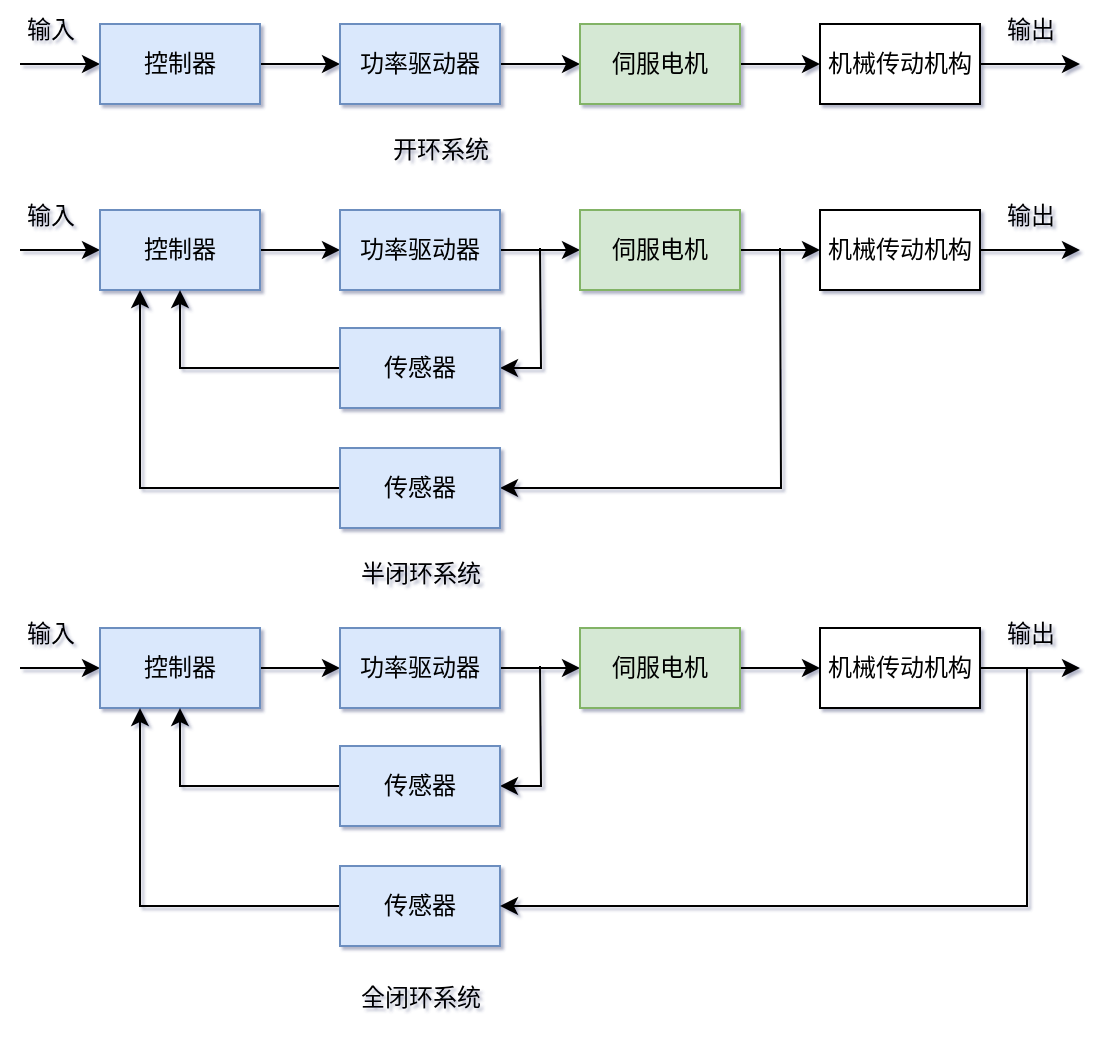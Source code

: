 <mxfile version="26.1.1" pages="2">
  <diagram name="开环系统" id="ZJvrawN25Bur2aR5RsV7">
    <mxGraphModel dx="954" dy="558" grid="0" gridSize="10" guides="1" tooltips="1" connect="1" arrows="1" fold="1" page="1" pageScale="1" pageWidth="1169" pageHeight="827" math="0" shadow="1">
      <root>
        <mxCell id="0" />
        <mxCell id="1" parent="0" />
        <mxCell id="nBI2YUWVVT5VwTpkTrmj-5" style="edgeStyle=orthogonalEdgeStyle;rounded=0;orthogonalLoop=1;jettySize=auto;html=1;exitX=1;exitY=0.5;exitDx=0;exitDy=0;entryX=0;entryY=0.5;entryDx=0;entryDy=0;" edge="1" parent="1" source="nBI2YUWVVT5VwTpkTrmj-1" target="nBI2YUWVVT5VwTpkTrmj-2">
          <mxGeometry relative="1" as="geometry" />
        </mxCell>
        <mxCell id="nBI2YUWVVT5VwTpkTrmj-10" style="edgeStyle=orthogonalEdgeStyle;rounded=0;orthogonalLoop=1;jettySize=auto;html=1;exitX=0;exitY=0.5;exitDx=0;exitDy=0;endArrow=none;endFill=0;startArrow=classic;startFill=1;" edge="1" parent="1" source="nBI2YUWVVT5VwTpkTrmj-1">
          <mxGeometry relative="1" as="geometry">
            <mxPoint x="200" y="100" as="targetPoint" />
          </mxGeometry>
        </mxCell>
        <mxCell id="nBI2YUWVVT5VwTpkTrmj-1" value="控制器" style="rounded=0;whiteSpace=wrap;html=1;fillColor=#dae8fc;strokeColor=#6c8ebf;" vertex="1" parent="1">
          <mxGeometry x="240" y="80" width="80" height="40" as="geometry" />
        </mxCell>
        <mxCell id="nBI2YUWVVT5VwTpkTrmj-6" style="edgeStyle=orthogonalEdgeStyle;rounded=0;orthogonalLoop=1;jettySize=auto;html=1;exitX=1;exitY=0.5;exitDx=0;exitDy=0;entryX=0;entryY=0.5;entryDx=0;entryDy=0;" edge="1" parent="1" source="nBI2YUWVVT5VwTpkTrmj-2" target="nBI2YUWVVT5VwTpkTrmj-3">
          <mxGeometry relative="1" as="geometry" />
        </mxCell>
        <mxCell id="nBI2YUWVVT5VwTpkTrmj-2" value="功率驱动器" style="rounded=0;whiteSpace=wrap;html=1;fillColor=#dae8fc;strokeColor=#6c8ebf;" vertex="1" parent="1">
          <mxGeometry x="360" y="80" width="80" height="40" as="geometry" />
        </mxCell>
        <mxCell id="nBI2YUWVVT5VwTpkTrmj-7" style="edgeStyle=orthogonalEdgeStyle;rounded=0;orthogonalLoop=1;jettySize=auto;html=1;exitX=1;exitY=0.5;exitDx=0;exitDy=0;entryX=0;entryY=0.5;entryDx=0;entryDy=0;" edge="1" parent="1" source="nBI2YUWVVT5VwTpkTrmj-3" target="nBI2YUWVVT5VwTpkTrmj-4">
          <mxGeometry relative="1" as="geometry" />
        </mxCell>
        <mxCell id="nBI2YUWVVT5VwTpkTrmj-3" value="伺服电机" style="rounded=0;whiteSpace=wrap;html=1;fillColor=#d5e8d4;strokeColor=#82b366;" vertex="1" parent="1">
          <mxGeometry x="480" y="80" width="80" height="40" as="geometry" />
        </mxCell>
        <mxCell id="nBI2YUWVVT5VwTpkTrmj-8" style="edgeStyle=orthogonalEdgeStyle;rounded=0;orthogonalLoop=1;jettySize=auto;html=1;exitX=1;exitY=0.5;exitDx=0;exitDy=0;" edge="1" parent="1" source="nBI2YUWVVT5VwTpkTrmj-4">
          <mxGeometry relative="1" as="geometry">
            <mxPoint x="730" y="100" as="targetPoint" />
          </mxGeometry>
        </mxCell>
        <mxCell id="nBI2YUWVVT5VwTpkTrmj-4" value="机械传动机构" style="rounded=0;whiteSpace=wrap;html=1;" vertex="1" parent="1">
          <mxGeometry x="600" y="80" width="80" height="40" as="geometry" />
        </mxCell>
        <mxCell id="nBI2YUWVVT5VwTpkTrmj-9" value="输出" style="text;html=1;align=center;verticalAlign=middle;resizable=0;points=[];autosize=1;strokeColor=none;fillColor=none;" vertex="1" parent="1">
          <mxGeometry x="680" y="68" width="50" height="30" as="geometry" />
        </mxCell>
        <mxCell id="nBI2YUWVVT5VwTpkTrmj-11" value="输入" style="text;html=1;align=center;verticalAlign=middle;resizable=0;points=[];autosize=1;strokeColor=none;fillColor=none;" vertex="1" parent="1">
          <mxGeometry x="190" y="68" width="50" height="30" as="geometry" />
        </mxCell>
        <mxCell id="nBI2YUWVVT5VwTpkTrmj-12" value="开环系统" style="text;html=1;align=center;verticalAlign=middle;resizable=0;points=[];autosize=1;strokeColor=none;fillColor=none;" vertex="1" parent="1">
          <mxGeometry x="375" y="128" width="70" height="30" as="geometry" />
        </mxCell>
        <mxCell id="nBI2YUWVVT5VwTpkTrmj-13" style="edgeStyle=orthogonalEdgeStyle;rounded=0;orthogonalLoop=1;jettySize=auto;html=1;exitX=1;exitY=0.5;exitDx=0;exitDy=0;entryX=0;entryY=0.5;entryDx=0;entryDy=0;" edge="1" parent="1" source="nBI2YUWVVT5VwTpkTrmj-15" target="nBI2YUWVVT5VwTpkTrmj-17">
          <mxGeometry relative="1" as="geometry" />
        </mxCell>
        <mxCell id="nBI2YUWVVT5VwTpkTrmj-14" style="edgeStyle=orthogonalEdgeStyle;rounded=0;orthogonalLoop=1;jettySize=auto;html=1;exitX=0;exitY=0.5;exitDx=0;exitDy=0;endArrow=none;endFill=0;startArrow=classic;startFill=1;" edge="1" parent="1" source="nBI2YUWVVT5VwTpkTrmj-15">
          <mxGeometry relative="1" as="geometry">
            <mxPoint x="200" y="193" as="targetPoint" />
          </mxGeometry>
        </mxCell>
        <mxCell id="nBI2YUWVVT5VwTpkTrmj-15" value="控制器" style="rounded=0;whiteSpace=wrap;html=1;fillColor=#dae8fc;strokeColor=#6c8ebf;" vertex="1" parent="1">
          <mxGeometry x="240" y="173" width="80" height="40" as="geometry" />
        </mxCell>
        <mxCell id="nBI2YUWVVT5VwTpkTrmj-16" style="edgeStyle=orthogonalEdgeStyle;rounded=0;orthogonalLoop=1;jettySize=auto;html=1;exitX=1;exitY=0.5;exitDx=0;exitDy=0;entryX=0;entryY=0.5;entryDx=0;entryDy=0;" edge="1" parent="1" source="nBI2YUWVVT5VwTpkTrmj-17" target="nBI2YUWVVT5VwTpkTrmj-19">
          <mxGeometry relative="1" as="geometry" />
        </mxCell>
        <mxCell id="nBI2YUWVVT5VwTpkTrmj-17" value="功率驱动器" style="rounded=0;whiteSpace=wrap;html=1;fillColor=#dae8fc;strokeColor=#6c8ebf;" vertex="1" parent="1">
          <mxGeometry x="360" y="173" width="80" height="40" as="geometry" />
        </mxCell>
        <mxCell id="nBI2YUWVVT5VwTpkTrmj-18" style="edgeStyle=orthogonalEdgeStyle;rounded=0;orthogonalLoop=1;jettySize=auto;html=1;exitX=1;exitY=0.5;exitDx=0;exitDy=0;entryX=0;entryY=0.5;entryDx=0;entryDy=0;" edge="1" parent="1" source="nBI2YUWVVT5VwTpkTrmj-19" target="nBI2YUWVVT5VwTpkTrmj-21">
          <mxGeometry relative="1" as="geometry" />
        </mxCell>
        <mxCell id="nBI2YUWVVT5VwTpkTrmj-19" value="伺服电机" style="rounded=0;whiteSpace=wrap;html=1;fillColor=#d5e8d4;strokeColor=#82b366;" vertex="1" parent="1">
          <mxGeometry x="480" y="173" width="80" height="40" as="geometry" />
        </mxCell>
        <mxCell id="nBI2YUWVVT5VwTpkTrmj-20" style="edgeStyle=orthogonalEdgeStyle;rounded=0;orthogonalLoop=1;jettySize=auto;html=1;exitX=1;exitY=0.5;exitDx=0;exitDy=0;" edge="1" parent="1" source="nBI2YUWVVT5VwTpkTrmj-21">
          <mxGeometry relative="1" as="geometry">
            <mxPoint x="730" y="193" as="targetPoint" />
          </mxGeometry>
        </mxCell>
        <mxCell id="nBI2YUWVVT5VwTpkTrmj-21" value="机械传动机构" style="rounded=0;whiteSpace=wrap;html=1;" vertex="1" parent="1">
          <mxGeometry x="600" y="173" width="80" height="40" as="geometry" />
        </mxCell>
        <mxCell id="nBI2YUWVVT5VwTpkTrmj-22" value="输出" style="text;html=1;align=center;verticalAlign=middle;resizable=0;points=[];autosize=1;strokeColor=none;fillColor=none;" vertex="1" parent="1">
          <mxGeometry x="680" y="161" width="50" height="30" as="geometry" />
        </mxCell>
        <mxCell id="nBI2YUWVVT5VwTpkTrmj-23" value="输入" style="text;html=1;align=center;verticalAlign=middle;resizable=0;points=[];autosize=1;strokeColor=none;fillColor=none;" vertex="1" parent="1">
          <mxGeometry x="190" y="161" width="50" height="30" as="geometry" />
        </mxCell>
        <mxCell id="nBI2YUWVVT5VwTpkTrmj-24" value="半闭环系统" style="text;html=1;align=center;verticalAlign=middle;resizable=0;points=[];autosize=1;strokeColor=none;fillColor=none;" vertex="1" parent="1">
          <mxGeometry x="360" y="340" width="80" height="30" as="geometry" />
        </mxCell>
        <mxCell id="nBI2YUWVVT5VwTpkTrmj-26" style="edgeStyle=orthogonalEdgeStyle;rounded=0;orthogonalLoop=1;jettySize=auto;html=1;exitX=0;exitY=0.5;exitDx=0;exitDy=0;entryX=0.5;entryY=1;entryDx=0;entryDy=0;" edge="1" parent="1" source="nBI2YUWVVT5VwTpkTrmj-25" target="nBI2YUWVVT5VwTpkTrmj-15">
          <mxGeometry relative="1" as="geometry" />
        </mxCell>
        <mxCell id="nBI2YUWVVT5VwTpkTrmj-27" style="edgeStyle=orthogonalEdgeStyle;rounded=0;orthogonalLoop=1;jettySize=auto;html=1;exitX=1;exitY=0.5;exitDx=0;exitDy=0;endArrow=none;endFill=0;startArrow=classic;startFill=1;" edge="1" parent="1" source="nBI2YUWVVT5VwTpkTrmj-25">
          <mxGeometry relative="1" as="geometry">
            <mxPoint x="460" y="192" as="targetPoint" />
          </mxGeometry>
        </mxCell>
        <mxCell id="nBI2YUWVVT5VwTpkTrmj-25" value="传感器" style="rounded=0;whiteSpace=wrap;html=1;fillColor=#dae8fc;strokeColor=#6c8ebf;" vertex="1" parent="1">
          <mxGeometry x="360" y="232" width="80" height="40" as="geometry" />
        </mxCell>
        <mxCell id="nBI2YUWVVT5VwTpkTrmj-30" style="edgeStyle=orthogonalEdgeStyle;rounded=0;orthogonalLoop=1;jettySize=auto;html=1;exitX=0;exitY=0.5;exitDx=0;exitDy=0;entryX=0.25;entryY=1;entryDx=0;entryDy=0;" edge="1" parent="1" source="nBI2YUWVVT5VwTpkTrmj-28" target="nBI2YUWVVT5VwTpkTrmj-15">
          <mxGeometry relative="1" as="geometry" />
        </mxCell>
        <mxCell id="nBI2YUWVVT5VwTpkTrmj-31" style="edgeStyle=orthogonalEdgeStyle;rounded=0;orthogonalLoop=1;jettySize=auto;html=1;exitX=1;exitY=0.5;exitDx=0;exitDy=0;endArrow=none;endFill=0;startArrow=classic;startFill=1;" edge="1" parent="1" source="nBI2YUWVVT5VwTpkTrmj-28">
          <mxGeometry relative="1" as="geometry">
            <mxPoint x="580" y="192" as="targetPoint" />
          </mxGeometry>
        </mxCell>
        <mxCell id="nBI2YUWVVT5VwTpkTrmj-28" value="传感器" style="rounded=0;whiteSpace=wrap;html=1;fillColor=#dae8fc;strokeColor=#6c8ebf;" vertex="1" parent="1">
          <mxGeometry x="360" y="292" width="80" height="40" as="geometry" />
        </mxCell>
        <mxCell id="nBI2YUWVVT5VwTpkTrmj-32" style="edgeStyle=orthogonalEdgeStyle;rounded=0;orthogonalLoop=1;jettySize=auto;html=1;exitX=1;exitY=0.5;exitDx=0;exitDy=0;entryX=0;entryY=0.5;entryDx=0;entryDy=0;" edge="1" parent="1" source="nBI2YUWVVT5VwTpkTrmj-34" target="nBI2YUWVVT5VwTpkTrmj-36">
          <mxGeometry relative="1" as="geometry" />
        </mxCell>
        <mxCell id="nBI2YUWVVT5VwTpkTrmj-33" style="edgeStyle=orthogonalEdgeStyle;rounded=0;orthogonalLoop=1;jettySize=auto;html=1;exitX=0;exitY=0.5;exitDx=0;exitDy=0;endArrow=none;endFill=0;startArrow=classic;startFill=1;" edge="1" parent="1" source="nBI2YUWVVT5VwTpkTrmj-34">
          <mxGeometry relative="1" as="geometry">
            <mxPoint x="200" y="402" as="targetPoint" />
          </mxGeometry>
        </mxCell>
        <mxCell id="nBI2YUWVVT5VwTpkTrmj-34" value="控制器" style="rounded=0;whiteSpace=wrap;html=1;fillColor=#dae8fc;strokeColor=#6c8ebf;" vertex="1" parent="1">
          <mxGeometry x="240" y="382" width="80" height="40" as="geometry" />
        </mxCell>
        <mxCell id="nBI2YUWVVT5VwTpkTrmj-35" style="edgeStyle=orthogonalEdgeStyle;rounded=0;orthogonalLoop=1;jettySize=auto;html=1;exitX=1;exitY=0.5;exitDx=0;exitDy=0;entryX=0;entryY=0.5;entryDx=0;entryDy=0;" edge="1" parent="1" source="nBI2YUWVVT5VwTpkTrmj-36" target="nBI2YUWVVT5VwTpkTrmj-38">
          <mxGeometry relative="1" as="geometry" />
        </mxCell>
        <mxCell id="nBI2YUWVVT5VwTpkTrmj-36" value="功率驱动器" style="rounded=0;whiteSpace=wrap;html=1;fillColor=#dae8fc;strokeColor=#6c8ebf;" vertex="1" parent="1">
          <mxGeometry x="360" y="382" width="80" height="40" as="geometry" />
        </mxCell>
        <mxCell id="nBI2YUWVVT5VwTpkTrmj-37" style="edgeStyle=orthogonalEdgeStyle;rounded=0;orthogonalLoop=1;jettySize=auto;html=1;exitX=1;exitY=0.5;exitDx=0;exitDy=0;entryX=0;entryY=0.5;entryDx=0;entryDy=0;" edge="1" parent="1" source="nBI2YUWVVT5VwTpkTrmj-38" target="nBI2YUWVVT5VwTpkTrmj-40">
          <mxGeometry relative="1" as="geometry" />
        </mxCell>
        <mxCell id="nBI2YUWVVT5VwTpkTrmj-38" value="伺服电机" style="rounded=0;whiteSpace=wrap;html=1;fillColor=#d5e8d4;strokeColor=#82b366;" vertex="1" parent="1">
          <mxGeometry x="480" y="382" width="80" height="40" as="geometry" />
        </mxCell>
        <mxCell id="nBI2YUWVVT5VwTpkTrmj-39" style="edgeStyle=orthogonalEdgeStyle;rounded=0;orthogonalLoop=1;jettySize=auto;html=1;exitX=1;exitY=0.5;exitDx=0;exitDy=0;" edge="1" parent="1" source="nBI2YUWVVT5VwTpkTrmj-40">
          <mxGeometry relative="1" as="geometry">
            <mxPoint x="730" y="402" as="targetPoint" />
          </mxGeometry>
        </mxCell>
        <mxCell id="nBI2YUWVVT5VwTpkTrmj-40" value="机械传动机构" style="rounded=0;whiteSpace=wrap;html=1;" vertex="1" parent="1">
          <mxGeometry x="600" y="382" width="80" height="40" as="geometry" />
        </mxCell>
        <mxCell id="nBI2YUWVVT5VwTpkTrmj-41" value="输出" style="text;html=1;align=center;verticalAlign=middle;resizable=0;points=[];autosize=1;strokeColor=none;fillColor=none;" vertex="1" parent="1">
          <mxGeometry x="680" y="370" width="50" height="30" as="geometry" />
        </mxCell>
        <mxCell id="nBI2YUWVVT5VwTpkTrmj-42" value="输入" style="text;html=1;align=center;verticalAlign=middle;resizable=0;points=[];autosize=1;strokeColor=none;fillColor=none;" vertex="1" parent="1">
          <mxGeometry x="190" y="370" width="50" height="30" as="geometry" />
        </mxCell>
        <mxCell id="nBI2YUWVVT5VwTpkTrmj-43" value="全闭环系统" style="text;html=1;align=center;verticalAlign=middle;resizable=0;points=[];autosize=1;strokeColor=none;fillColor=none;" vertex="1" parent="1">
          <mxGeometry x="360" y="552" width="80" height="30" as="geometry" />
        </mxCell>
        <mxCell id="nBI2YUWVVT5VwTpkTrmj-44" style="edgeStyle=orthogonalEdgeStyle;rounded=0;orthogonalLoop=1;jettySize=auto;html=1;exitX=0;exitY=0.5;exitDx=0;exitDy=0;entryX=0.5;entryY=1;entryDx=0;entryDy=0;" edge="1" parent="1" source="nBI2YUWVVT5VwTpkTrmj-46" target="nBI2YUWVVT5VwTpkTrmj-34">
          <mxGeometry relative="1" as="geometry" />
        </mxCell>
        <mxCell id="nBI2YUWVVT5VwTpkTrmj-45" style="edgeStyle=orthogonalEdgeStyle;rounded=0;orthogonalLoop=1;jettySize=auto;html=1;exitX=1;exitY=0.5;exitDx=0;exitDy=0;endArrow=none;endFill=0;startArrow=classic;startFill=1;" edge="1" parent="1" source="nBI2YUWVVT5VwTpkTrmj-46">
          <mxGeometry relative="1" as="geometry">
            <mxPoint x="460" y="401" as="targetPoint" />
          </mxGeometry>
        </mxCell>
        <mxCell id="nBI2YUWVVT5VwTpkTrmj-46" value="传感器" style="rounded=0;whiteSpace=wrap;html=1;fillColor=#dae8fc;strokeColor=#6c8ebf;" vertex="1" parent="1">
          <mxGeometry x="360" y="441" width="80" height="40" as="geometry" />
        </mxCell>
        <mxCell id="nBI2YUWVVT5VwTpkTrmj-47" style="edgeStyle=orthogonalEdgeStyle;rounded=0;orthogonalLoop=1;jettySize=auto;html=1;exitX=0;exitY=0.5;exitDx=0;exitDy=0;entryX=0.25;entryY=1;entryDx=0;entryDy=0;" edge="1" parent="1" source="nBI2YUWVVT5VwTpkTrmj-49" target="nBI2YUWVVT5VwTpkTrmj-34">
          <mxGeometry relative="1" as="geometry" />
        </mxCell>
        <mxCell id="nBI2YUWVVT5VwTpkTrmj-49" value="传感器" style="rounded=0;whiteSpace=wrap;html=1;fillColor=#dae8fc;strokeColor=#6c8ebf;" vertex="1" parent="1">
          <mxGeometry x="360" y="501" width="80" height="40" as="geometry" />
        </mxCell>
        <mxCell id="nBI2YUWVVT5VwTpkTrmj-50" style="edgeStyle=orthogonalEdgeStyle;rounded=0;orthogonalLoop=1;jettySize=auto;html=1;exitX=1;exitY=0.5;exitDx=0;exitDy=0;entryX=0.47;entryY=1.05;entryDx=0;entryDy=0;entryPerimeter=0;endArrow=none;endFill=0;startArrow=classic;startFill=1;" edge="1" parent="1" source="nBI2YUWVVT5VwTpkTrmj-49" target="nBI2YUWVVT5VwTpkTrmj-41">
          <mxGeometry relative="1" as="geometry" />
        </mxCell>
      </root>
    </mxGraphModel>
  </diagram>
  <diagram id="Qf_EilyNDnCsupaTSrGC" name="电机控制本质">
    <mxGraphModel dx="954" dy="558" grid="1" gridSize="10" guides="1" tooltips="1" connect="1" arrows="1" fold="1" page="1" pageScale="1" pageWidth="1169" pageHeight="827" math="0" shadow="0">
      <root>
        <mxCell id="0" />
        <mxCell id="1" parent="0" />
        <mxCell id="7kU6y_8HvUw-URd1PMr5-19" value="" style="rounded=0;whiteSpace=wrap;html=1;fillColor=#E6E6E6;strokeColor=#E6E6E6;" vertex="1" parent="1">
          <mxGeometry x="159" y="320" width="570" height="140" as="geometry" />
        </mxCell>
        <mxCell id="7kU6y_8HvUw-URd1PMr5-4" style="edgeStyle=orthogonalEdgeStyle;rounded=0;orthogonalLoop=1;jettySize=auto;html=1;exitX=1;exitY=0.5;exitDx=0;exitDy=0;entryX=0;entryY=0.5;entryDx=0;entryDy=0;" edge="1" parent="1" source="7kU6y_8HvUw-URd1PMr5-1" target="7kU6y_8HvUw-URd1PMr5-2">
          <mxGeometry relative="1" as="geometry" />
        </mxCell>
        <mxCell id="7kU6y_8HvUw-URd1PMr5-20" style="edgeStyle=orthogonalEdgeStyle;rounded=0;orthogonalLoop=1;jettySize=auto;html=1;exitX=0;exitY=0.5;exitDx=0;exitDy=0;endArrow=none;startFill=1;startArrow=classic;" edge="1" parent="1" source="7kU6y_8HvUw-URd1PMr5-1">
          <mxGeometry relative="1" as="geometry">
            <mxPoint x="109" y="360" as="targetPoint" />
          </mxGeometry>
        </mxCell>
        <mxCell id="7kU6y_8HvUw-URd1PMr5-1" value="2. 电流控制策略" style="rounded=0;whiteSpace=wrap;html=1;fillColor=#d5e8d4;strokeColor=#82b366;" vertex="1" parent="1">
          <mxGeometry x="169" y="340" width="120" height="40" as="geometry" />
        </mxCell>
        <mxCell id="7kU6y_8HvUw-URd1PMr5-6" style="edgeStyle=orthogonalEdgeStyle;rounded=0;orthogonalLoop=1;jettySize=auto;html=1;exitX=1;exitY=0.5;exitDx=0;exitDy=0;entryX=0;entryY=0.5;entryDx=0;entryDy=0;" edge="1" parent="1" source="7kU6y_8HvUw-URd1PMr5-2" target="7kU6y_8HvUw-URd1PMr5-3">
          <mxGeometry relative="1" as="geometry" />
        </mxCell>
        <mxCell id="7kU6y_8HvUw-URd1PMr5-2" value="3. 控制算法" style="rounded=0;whiteSpace=wrap;html=1;fillColor=#d5e8d4;strokeColor=#82b366;" vertex="1" parent="1">
          <mxGeometry x="369" y="340" width="80" height="40" as="geometry" />
        </mxCell>
        <mxCell id="7kU6y_8HvUw-URd1PMr5-11" style="edgeStyle=orthogonalEdgeStyle;rounded=0;orthogonalLoop=1;jettySize=auto;html=1;exitX=0.5;exitY=1;exitDx=0;exitDy=0;" edge="1" parent="1" source="7kU6y_8HvUw-URd1PMr5-3">
          <mxGeometry relative="1" as="geometry">
            <mxPoint x="609" y="430" as="targetPoint" />
          </mxGeometry>
        </mxCell>
        <mxCell id="7kU6y_8HvUw-URd1PMr5-12" style="edgeStyle=orthogonalEdgeStyle;rounded=0;orthogonalLoop=1;jettySize=auto;html=1;exitX=0.75;exitY=1;exitDx=0;exitDy=0;" edge="1" parent="1" source="7kU6y_8HvUw-URd1PMr5-3">
          <mxGeometry relative="1" as="geometry">
            <mxPoint x="649" y="430" as="targetPoint" />
          </mxGeometry>
        </mxCell>
        <mxCell id="7kU6y_8HvUw-URd1PMr5-13" style="edgeStyle=orthogonalEdgeStyle;rounded=0;orthogonalLoop=1;jettySize=auto;html=1;exitX=0.25;exitY=1;exitDx=0;exitDy=0;" edge="1" parent="1" source="7kU6y_8HvUw-URd1PMr5-3">
          <mxGeometry relative="1" as="geometry">
            <mxPoint x="569" y="430" as="targetPoint" />
          </mxGeometry>
        </mxCell>
        <mxCell id="7kU6y_8HvUw-URd1PMr5-3" value="4. PWM 调制方法" style="rounded=0;whiteSpace=wrap;html=1;fillColor=#d5e8d4;strokeColor=#82b366;" vertex="1" parent="1">
          <mxGeometry x="529" y="340" width="160" height="40" as="geometry" />
        </mxCell>
        <mxCell id="7kU6y_8HvUw-URd1PMr5-5" value="电流指令" style="text;html=1;align=center;verticalAlign=middle;resizable=0;points=[];autosize=1;strokeColor=none;fillColor=none;" vertex="1" parent="1">
          <mxGeometry x="289" y="330" width="70" height="30" as="geometry" />
        </mxCell>
        <mxCell id="7kU6y_8HvUw-URd1PMr5-7" value="电压指令" style="text;html=1;align=center;verticalAlign=middle;resizable=0;points=[];autosize=1;strokeColor=none;fillColor=none;" vertex="1" parent="1">
          <mxGeometry x="449" y="330" width="70" height="30" as="geometry" />
        </mxCell>
        <mxCell id="7kU6y_8HvUw-URd1PMr5-14" style="edgeStyle=orthogonalEdgeStyle;rounded=0;orthogonalLoop=1;jettySize=auto;html=1;exitX=0.25;exitY=1;exitDx=0;exitDy=0;" edge="1" parent="1">
          <mxGeometry relative="1" as="geometry">
            <mxPoint x="548" y="429" as="targetPoint" />
            <mxPoint x="548" y="379" as="sourcePoint" />
          </mxGeometry>
        </mxCell>
        <mxCell id="7kU6y_8HvUw-URd1PMr5-15" style="edgeStyle=orthogonalEdgeStyle;rounded=0;orthogonalLoop=1;jettySize=auto;html=1;exitX=0.25;exitY=1;exitDx=0;exitDy=0;" edge="1" parent="1">
          <mxGeometry relative="1" as="geometry">
            <mxPoint x="590" y="430" as="targetPoint" />
            <mxPoint x="590" y="380" as="sourcePoint" />
          </mxGeometry>
        </mxCell>
        <mxCell id="7kU6y_8HvUw-URd1PMr5-16" style="edgeStyle=orthogonalEdgeStyle;rounded=0;orthogonalLoop=1;jettySize=auto;html=1;exitX=0.25;exitY=1;exitDx=0;exitDy=0;" edge="1" parent="1">
          <mxGeometry relative="1" as="geometry">
            <mxPoint x="628" y="430" as="targetPoint" />
            <mxPoint x="628" y="380" as="sourcePoint" />
          </mxGeometry>
        </mxCell>
        <mxCell id="7kU6y_8HvUw-URd1PMr5-17" style="edgeStyle=orthogonalEdgeStyle;rounded=0;orthogonalLoop=1;jettySize=auto;html=1;exitX=0.25;exitY=1;exitDx=0;exitDy=0;" edge="1" parent="1">
          <mxGeometry relative="1" as="geometry">
            <mxPoint x="668" y="430" as="targetPoint" />
            <mxPoint x="668" y="380" as="sourcePoint" />
          </mxGeometry>
        </mxCell>
        <mxCell id="7kU6y_8HvUw-URd1PMr5-18" value="开关信号" style="text;html=1;align=center;verticalAlign=middle;resizable=0;points=[];autosize=1;strokeColor=none;fillColor=none;" vertex="1" parent="1">
          <mxGeometry x="569" y="430" width="70" height="30" as="geometry" />
        </mxCell>
        <mxCell id="7kU6y_8HvUw-URd1PMr5-21" value="转矩指令" style="text;html=1;align=center;verticalAlign=middle;resizable=0;points=[];autosize=1;strokeColor=none;fillColor=none;" vertex="1" parent="1">
          <mxGeometry x="89" y="330" width="70" height="30" as="geometry" />
        </mxCell>
        <mxCell id="7kU6y_8HvUw-URd1PMr5-22" value="1. 电机控制技术框架" style="text;html=1;align=center;verticalAlign=middle;resizable=0;points=[];autosize=1;strokeColor=none;fillColor=none;" vertex="1" parent="1">
          <mxGeometry x="339" y="420" width="130" height="30" as="geometry" />
        </mxCell>
      </root>
    </mxGraphModel>
  </diagram>
</mxfile>
